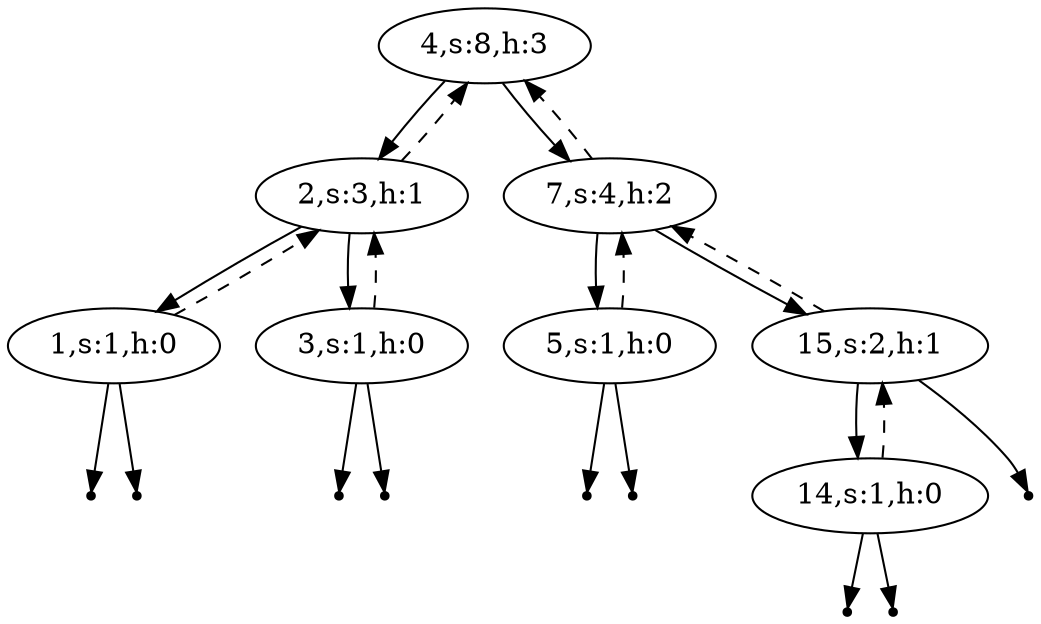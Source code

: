 digraph Blahblah{
{rank = same ; "4"};
nulll1 [shape=point];
1 -> nulll1;
1[label="1,s:1,h:0"];
1 -> 2[style=dashed];
nullr1 [shape=point];
1 -> nullr1;
2 -> 1;
2[label="2,s:3,h:1"];
2 -> 4[style=dashed];
nulll3 [shape=point];
3 -> nulll3;
3[label="3,s:1,h:0"];
3 -> 2[style=dashed];
nullr3 [shape=point];
3 -> nullr3;
2 -> 3;
4 -> 2;
4[label="4,s:8,h:3"];
nulll5 [shape=point];
5 -> nulll5;
5[label="5,s:1,h:0"];
5 -> 7[style=dashed];
nullr5 [shape=point];
5 -> nullr5;
7 -> 5;
7[label="7,s:4,h:2"];
7 -> 4[style=dashed];
nulll14 [shape=point];
14 -> nulll14;
14[label="14,s:1,h:0"];
14 -> 15[style=dashed];
nullr14 [shape=point];
14 -> nullr14;
15 -> 14;
15[label="15,s:2,h:1"];
15 -> 7[style=dashed];
nullr15 [shape=point];
15 -> nullr15;
7 -> 15;
4 -> 7;
}